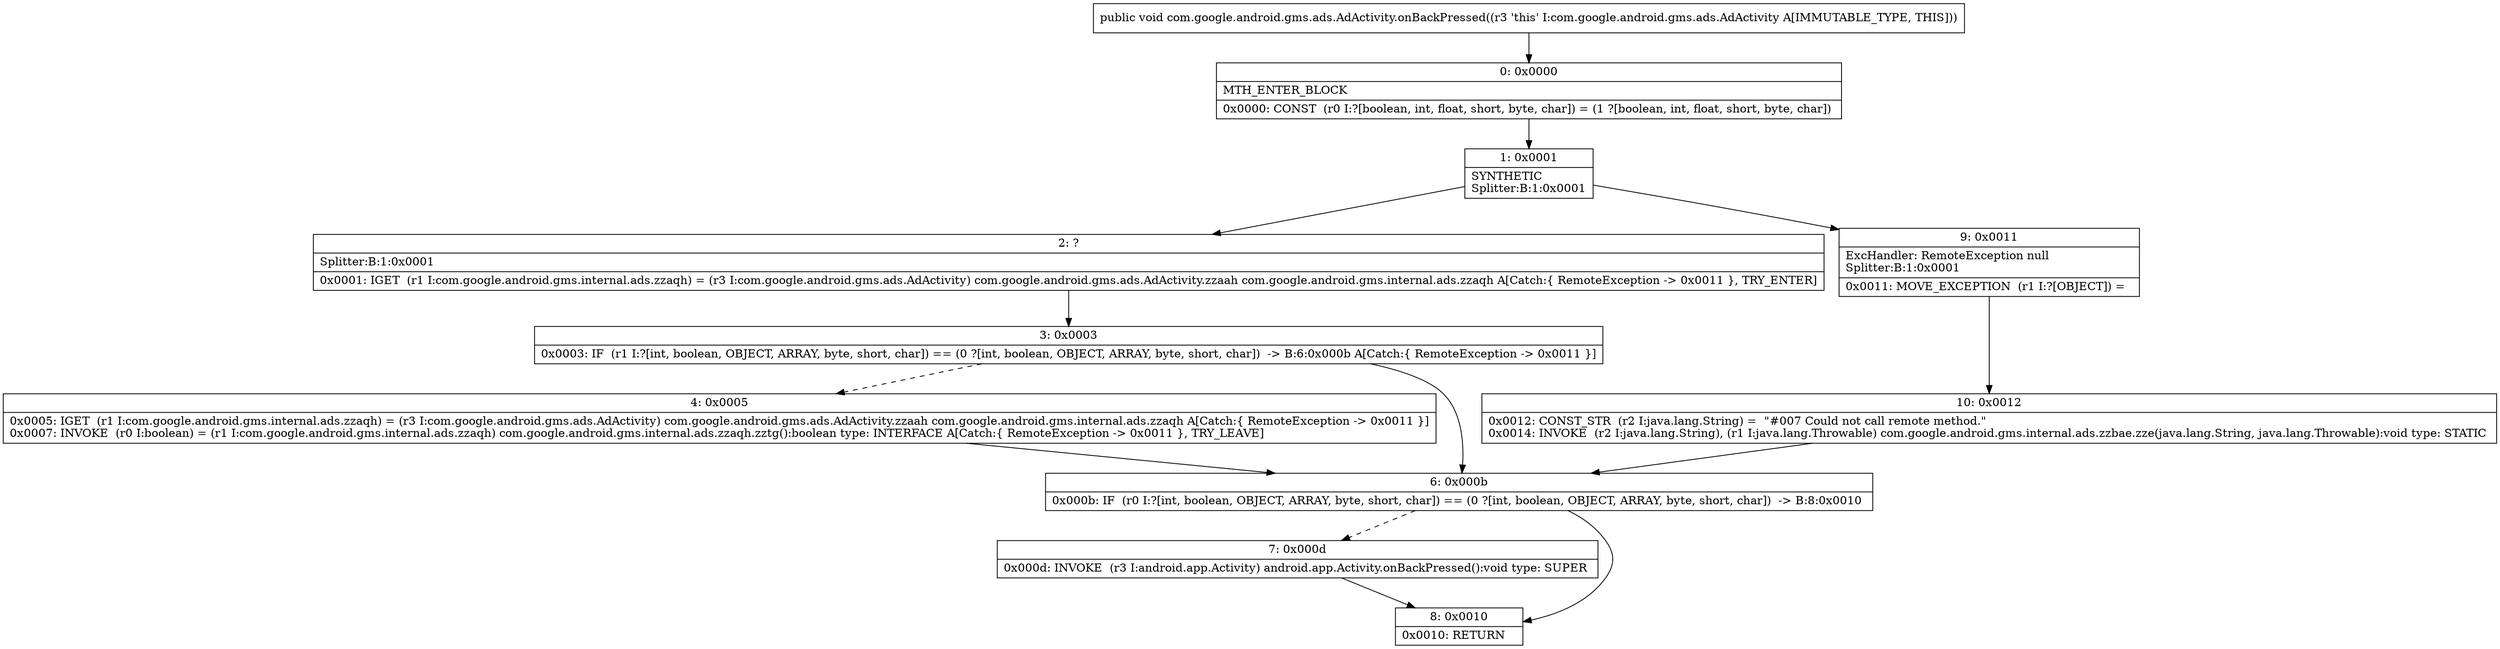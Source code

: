 digraph "CFG forcom.google.android.gms.ads.AdActivity.onBackPressed()V" {
Node_0 [shape=record,label="{0\:\ 0x0000|MTH_ENTER_BLOCK\l|0x0000: CONST  (r0 I:?[boolean, int, float, short, byte, char]) = (1 ?[boolean, int, float, short, byte, char]) \l}"];
Node_1 [shape=record,label="{1\:\ 0x0001|SYNTHETIC\lSplitter:B:1:0x0001\l}"];
Node_2 [shape=record,label="{2\:\ ?|Splitter:B:1:0x0001\l|0x0001: IGET  (r1 I:com.google.android.gms.internal.ads.zzaqh) = (r3 I:com.google.android.gms.ads.AdActivity) com.google.android.gms.ads.AdActivity.zzaah com.google.android.gms.internal.ads.zzaqh A[Catch:\{ RemoteException \-\> 0x0011 \}, TRY_ENTER]\l}"];
Node_3 [shape=record,label="{3\:\ 0x0003|0x0003: IF  (r1 I:?[int, boolean, OBJECT, ARRAY, byte, short, char]) == (0 ?[int, boolean, OBJECT, ARRAY, byte, short, char])  \-\> B:6:0x000b A[Catch:\{ RemoteException \-\> 0x0011 \}]\l}"];
Node_4 [shape=record,label="{4\:\ 0x0005|0x0005: IGET  (r1 I:com.google.android.gms.internal.ads.zzaqh) = (r3 I:com.google.android.gms.ads.AdActivity) com.google.android.gms.ads.AdActivity.zzaah com.google.android.gms.internal.ads.zzaqh A[Catch:\{ RemoteException \-\> 0x0011 \}]\l0x0007: INVOKE  (r0 I:boolean) = (r1 I:com.google.android.gms.internal.ads.zzaqh) com.google.android.gms.internal.ads.zzaqh.zztg():boolean type: INTERFACE A[Catch:\{ RemoteException \-\> 0x0011 \}, TRY_LEAVE]\l}"];
Node_6 [shape=record,label="{6\:\ 0x000b|0x000b: IF  (r0 I:?[int, boolean, OBJECT, ARRAY, byte, short, char]) == (0 ?[int, boolean, OBJECT, ARRAY, byte, short, char])  \-\> B:8:0x0010 \l}"];
Node_7 [shape=record,label="{7\:\ 0x000d|0x000d: INVOKE  (r3 I:android.app.Activity) android.app.Activity.onBackPressed():void type: SUPER \l}"];
Node_8 [shape=record,label="{8\:\ 0x0010|0x0010: RETURN   \l}"];
Node_9 [shape=record,label="{9\:\ 0x0011|ExcHandler: RemoteException null\lSplitter:B:1:0x0001\l|0x0011: MOVE_EXCEPTION  (r1 I:?[OBJECT]) =  \l}"];
Node_10 [shape=record,label="{10\:\ 0x0012|0x0012: CONST_STR  (r2 I:java.lang.String) =  \"#007 Could not call remote method.\" \l0x0014: INVOKE  (r2 I:java.lang.String), (r1 I:java.lang.Throwable) com.google.android.gms.internal.ads.zzbae.zze(java.lang.String, java.lang.Throwable):void type: STATIC \l}"];
MethodNode[shape=record,label="{public void com.google.android.gms.ads.AdActivity.onBackPressed((r3 'this' I:com.google.android.gms.ads.AdActivity A[IMMUTABLE_TYPE, THIS])) }"];
MethodNode -> Node_0;
Node_0 -> Node_1;
Node_1 -> Node_2;
Node_1 -> Node_9;
Node_2 -> Node_3;
Node_3 -> Node_4[style=dashed];
Node_3 -> Node_6;
Node_4 -> Node_6;
Node_6 -> Node_7[style=dashed];
Node_6 -> Node_8;
Node_7 -> Node_8;
Node_9 -> Node_10;
Node_10 -> Node_6;
}


